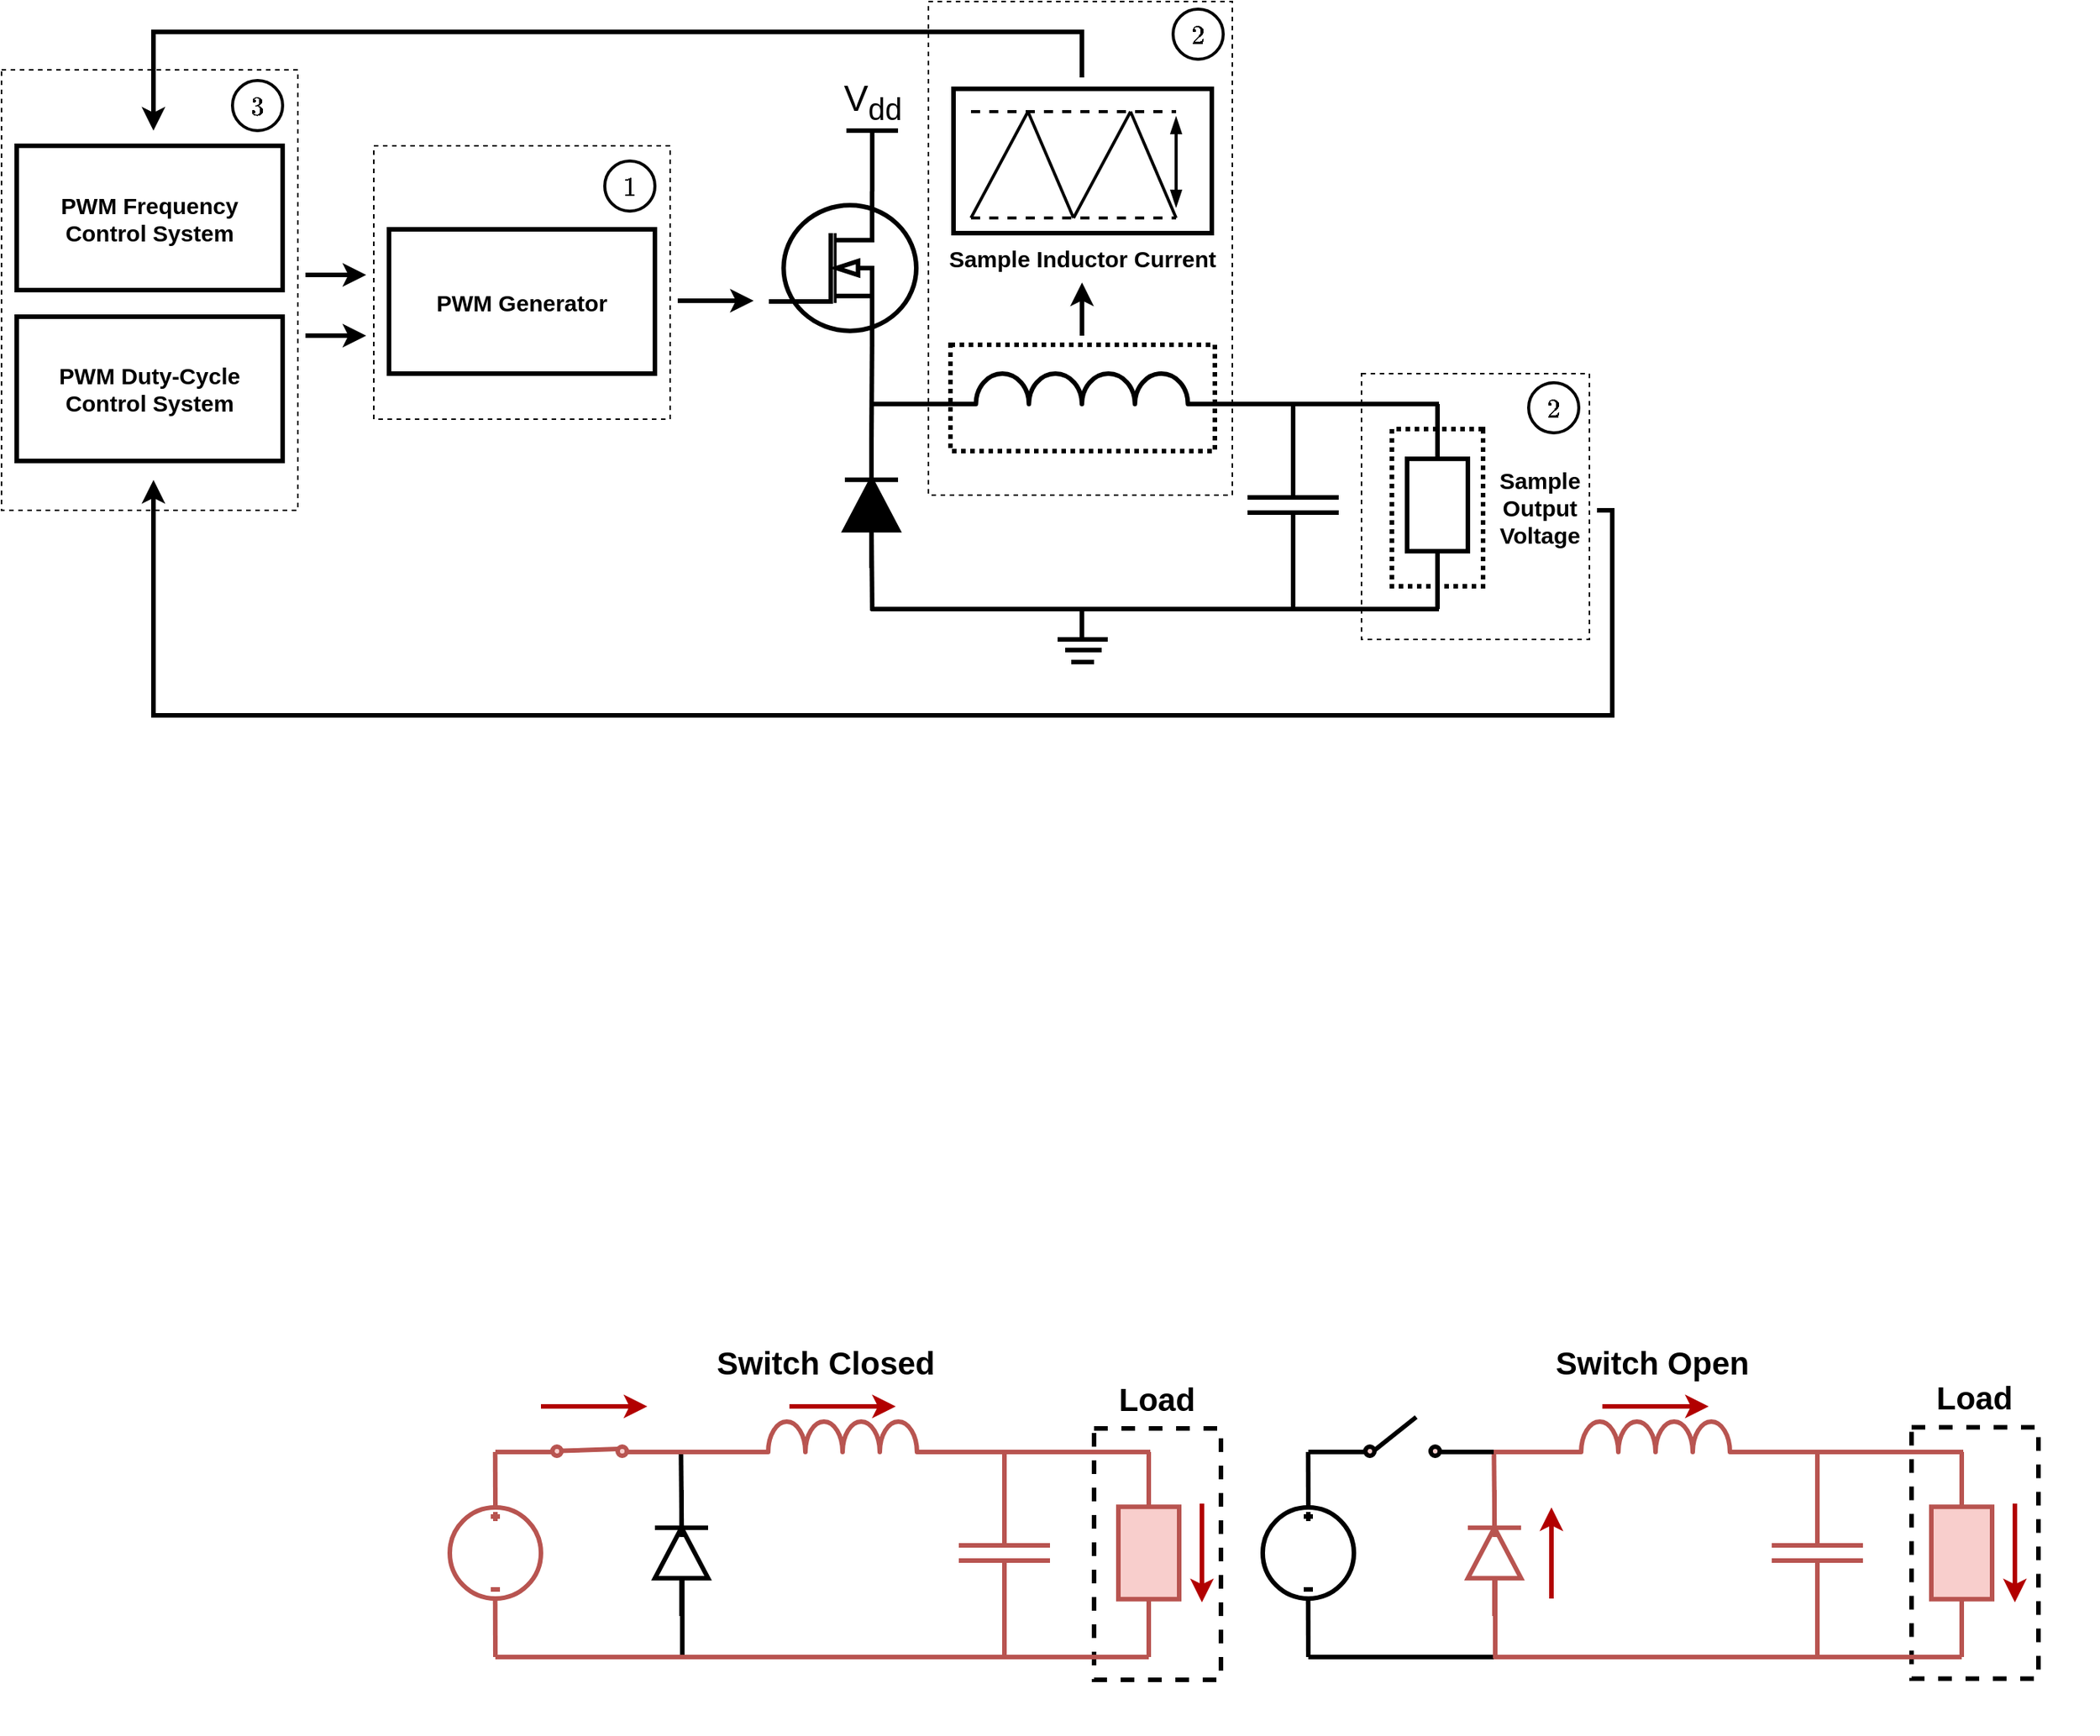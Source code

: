 <mxfile version="14.7.0" type="device"><diagram id="HhqEqUUSC1TOIrTQqIWY" name="Page-1"><mxGraphModel dx="1127" dy="526" grid="0" gridSize="5" guides="1" tooltips="1" connect="1" arrows="1" fold="1" page="1" pageScale="1" pageWidth="1654" pageHeight="2336" math="1" shadow="0"><root><mxCell id="0"/><mxCell id="1" parent="0"/><mxCell id="JbpX12uIsB_GPaR7qwMS-72" value="" style="rounded=0;whiteSpace=wrap;html=1;dashed=1;fontSize=10;strokeWidth=1;fillColor=none;perimeterSpacing=0;" parent="1" vertex="1"><mxGeometry x="730" y="265" width="200" height="325" as="geometry"/></mxCell><mxCell id="JbpX12uIsB_GPaR7qwMS-2" value="" style="pointerEvents=1;verticalLabelPosition=bottom;shadow=0;dashed=0;align=center;html=1;verticalAlign=top;shape=mxgraph.electrical.inductors.inductor_3;strokeWidth=3;" parent="1" vertex="1"><mxGeometry x="722" y="510" width="218" height="20" as="geometry"/></mxCell><mxCell id="JbpX12uIsB_GPaR7qwMS-3" value="" style="pointerEvents=1;verticalLabelPosition=bottom;shadow=0;dashed=0;align=center;html=1;verticalAlign=top;shape=mxgraph.electrical.capacitors.capacitor_1;strokeWidth=3;direction=south;" parent="1" vertex="1"><mxGeometry x="940" y="546.5" width="60" height="100" as="geometry"/></mxCell><mxCell id="JbpX12uIsB_GPaR7qwMS-4" value="" style="verticalLabelPosition=bottom;shadow=0;dashed=0;align=center;html=1;verticalAlign=top;shape=mxgraph.electrical.mosfets1.n-channel_mosfet_1;strokeWidth=3;" parent="1" vertex="1"><mxGeometry x="625" y="390" width="97" height="101" as="geometry"/></mxCell><mxCell id="JbpX12uIsB_GPaR7qwMS-6" value="" style="endArrow=none;html=1;exitX=1;exitY=1;exitDx=0;exitDy=0;exitPerimeter=0;strokeWidth=3;" parent="1" edge="1"><mxGeometry width="50" height="50" relative="1" as="geometry"><mxPoint x="940" y="530.0" as="sourcePoint"/><mxPoint x="1066" y="530" as="targetPoint"/></mxGeometry></mxCell><mxCell id="JbpX12uIsB_GPaR7qwMS-7" value="" style="endArrow=none;html=1;strokeWidth=3;entryX=0;entryY=0.5;entryDx=0;entryDy=0;entryPerimeter=0;" parent="1" target="JbpX12uIsB_GPaR7qwMS-3" edge="1"><mxGeometry width="50" height="50" relative="1" as="geometry"><mxPoint x="970" y="530" as="sourcePoint"/><mxPoint x="1116" y="540" as="targetPoint"/></mxGeometry></mxCell><mxCell id="JbpX12uIsB_GPaR7qwMS-10" value="V&lt;sub&gt;dd&lt;/sub&gt;" style="verticalLabelPosition=top;verticalAlign=bottom;shape=mxgraph.electrical.signal_sources.vdd;shadow=0;dashed=0;align=center;strokeWidth=3;fontSize=24;html=1;flipV=1;" parent="1" vertex="1"><mxGeometry x="676" y="350" width="34" height="40" as="geometry"/></mxCell><mxCell id="JbpX12uIsB_GPaR7qwMS-12" value="" style="endArrow=none;html=1;strokeWidth=3;" parent="1" edge="1"><mxGeometry width="50" height="50" relative="1" as="geometry"><mxPoint x="692" y="530" as="sourcePoint"/><mxPoint x="736" y="530" as="targetPoint"/></mxGeometry></mxCell><mxCell id="JbpX12uIsB_GPaR7qwMS-13" value="" style="endArrow=none;html=1;strokeWidth=3;entryX=0.7;entryY=1;entryDx=0;entryDy=0;entryPerimeter=0;exitX=1;exitY=0.5;exitDx=0;exitDy=0;exitPerimeter=0;" parent="1" source="JbpX12uIsB_GPaR7qwMS-18" target="JbpX12uIsB_GPaR7qwMS-4" edge="1"><mxGeometry width="50" height="50" relative="1" as="geometry"><mxPoint x="693" y="580" as="sourcePoint"/><mxPoint x="692" y="545" as="targetPoint"/></mxGeometry></mxCell><mxCell id="JbpX12uIsB_GPaR7qwMS-14" value="" style="endArrow=none;html=1;strokeWidth=3;" parent="1" edge="1"><mxGeometry width="50" height="50" relative="1" as="geometry"><mxPoint x="970" y="645" as="sourcePoint"/><mxPoint x="970" y="665" as="targetPoint"/></mxGeometry></mxCell><mxCell id="JbpX12uIsB_GPaR7qwMS-16" value="" style="endArrow=none;html=1;strokeWidth=3;" parent="1" edge="1"><mxGeometry width="50" height="50" relative="1" as="geometry"><mxPoint x="692" y="665" as="sourcePoint"/><mxPoint x="1066" y="665" as="targetPoint"/></mxGeometry></mxCell><mxCell id="JbpX12uIsB_GPaR7qwMS-18" value="" style="pointerEvents=1;fillColor=strokeColor;verticalLabelPosition=bottom;shadow=0;dashed=0;align=center;html=1;verticalAlign=top;shape=mxgraph.electrical.diodes.diode;strokeWidth=3;direction=north;" parent="1" vertex="1"><mxGeometry x="675" y="555" width="35" height="83" as="geometry"/></mxCell><mxCell id="JbpX12uIsB_GPaR7qwMS-19" value="" style="endArrow=none;html=1;strokeWidth=3;entryX=0;entryY=0.5;entryDx=0;entryDy=0;entryPerimeter=0;" parent="1" edge="1"><mxGeometry width="50" height="50" relative="1" as="geometry"><mxPoint x="693" y="666" as="sourcePoint"/><mxPoint x="692.5" y="610" as="targetPoint"/></mxGeometry></mxCell><mxCell id="JbpX12uIsB_GPaR7qwMS-27" value="" style="group;strokeWidth=1;" parent="1" vertex="1" connectable="0"><mxGeometry x="815" y="665" width="33" height="34.88" as="geometry"/></mxCell><mxCell id="JbpX12uIsB_GPaR7qwMS-22" value="" style="endArrow=none;html=1;strokeWidth=3;" parent="JbpX12uIsB_GPaR7qwMS-27" edge="1"><mxGeometry width="50" height="50" relative="1" as="geometry"><mxPoint x="16" y="20" as="sourcePoint"/><mxPoint x="16" as="targetPoint"/></mxGeometry></mxCell><mxCell id="JbpX12uIsB_GPaR7qwMS-23" value="" style="endArrow=none;html=1;strokeWidth=3;" parent="JbpX12uIsB_GPaR7qwMS-27" edge="1"><mxGeometry width="50" height="50" relative="1" as="geometry"><mxPoint y="20" as="sourcePoint"/><mxPoint x="33" y="20" as="targetPoint"/></mxGeometry></mxCell><mxCell id="JbpX12uIsB_GPaR7qwMS-25" value="" style="endArrow=none;html=1;strokeWidth=3;" parent="JbpX12uIsB_GPaR7qwMS-27" edge="1"><mxGeometry width="50" height="50" relative="1" as="geometry"><mxPoint x="5" y="27" as="sourcePoint"/><mxPoint x="29" y="27" as="targetPoint"/></mxGeometry></mxCell><mxCell id="JbpX12uIsB_GPaR7qwMS-26" value="" style="endArrow=none;html=1;strokeWidth=3;" parent="JbpX12uIsB_GPaR7qwMS-27" edge="1"><mxGeometry width="50" height="50" relative="1" as="geometry"><mxPoint x="9" y="34.88" as="sourcePoint"/><mxPoint x="24" y="34.88" as="targetPoint"/></mxGeometry></mxCell><mxCell id="JbpX12uIsB_GPaR7qwMS-28" value="&lt;font style=&quot;font-size: 15px&quot;&gt;&lt;b&gt;PWM Generator&lt;/b&gt;&lt;/font&gt;" style="rounded=0;whiteSpace=wrap;html=1;strokeWidth=3;" parent="1" vertex="1"><mxGeometry x="375" y="415" width="175" height="95" as="geometry"/></mxCell><mxCell id="JbpX12uIsB_GPaR7qwMS-43" value="" style="group" parent="1" vertex="1" connectable="0"><mxGeometry x="746.5" y="322.5" width="170" height="95" as="geometry"/></mxCell><mxCell id="JbpX12uIsB_GPaR7qwMS-41" value="" style="rounded=0;whiteSpace=wrap;html=1;fontSize=10;strokeWidth=3;" parent="JbpX12uIsB_GPaR7qwMS-43" vertex="1"><mxGeometry width="170" height="95" as="geometry"/></mxCell><mxCell id="JbpX12uIsB_GPaR7qwMS-40" value="" style="group" parent="JbpX12uIsB_GPaR7qwMS-43" vertex="1" connectable="0"><mxGeometry x="11.5" y="15" width="135" height="70" as="geometry"/></mxCell><mxCell id="JbpX12uIsB_GPaR7qwMS-29" value="" style="endArrow=none;html=1;strokeWidth=2;" parent="JbpX12uIsB_GPaR7qwMS-40" edge="1"><mxGeometry width="37.5" height="36.842" as="geometry"><mxPoint y="70" as="sourcePoint"/><mxPoint x="37.5" as="targetPoint"/></mxGeometry></mxCell><mxCell id="JbpX12uIsB_GPaR7qwMS-30" value="" style="endArrow=none;html=1;strokeWidth=2;" parent="JbpX12uIsB_GPaR7qwMS-40" edge="1"><mxGeometry width="37.5" height="36.842" as="geometry"><mxPoint x="37.5" as="sourcePoint"/><mxPoint x="67.5" y="70" as="targetPoint"/></mxGeometry></mxCell><mxCell id="JbpX12uIsB_GPaR7qwMS-31" value="" style="endArrow=none;html=1;strokeWidth=2;" parent="JbpX12uIsB_GPaR7qwMS-40" edge="1"><mxGeometry width="37.5" height="36.842" as="geometry"><mxPoint x="67.5" y="70" as="sourcePoint"/><mxPoint x="105.0" as="targetPoint"/></mxGeometry></mxCell><mxCell id="JbpX12uIsB_GPaR7qwMS-32" value="" style="endArrow=none;html=1;strokeWidth=2;fontSize=10;" parent="JbpX12uIsB_GPaR7qwMS-40" edge="1"><mxGeometry width="37.5" height="36.842" as="geometry"><mxPoint x="105.0" as="sourcePoint"/><mxPoint x="135" y="70" as="targetPoint"/></mxGeometry></mxCell><mxCell id="JbpX12uIsB_GPaR7qwMS-36" value="" style="endArrow=none;dashed=1;html=1;strokeWidth=2;" parent="JbpX12uIsB_GPaR7qwMS-40" edge="1"><mxGeometry width="31.395" height="30.435" as="geometry"><mxPoint as="sourcePoint"/><mxPoint x="135" as="targetPoint"/></mxGeometry></mxCell><mxCell id="JbpX12uIsB_GPaR7qwMS-37" value="" style="endArrow=none;dashed=1;html=1;strokeWidth=2;jumpSize=6;sketch=0;" parent="JbpX12uIsB_GPaR7qwMS-40" edge="1"><mxGeometry width="31.395" height="30.435" as="geometry"><mxPoint y="70" as="sourcePoint"/><mxPoint x="135" y="70" as="targetPoint"/></mxGeometry></mxCell><mxCell id="JbpX12uIsB_GPaR7qwMS-38" value="" style="endArrow=blockThin;startArrow=blockThin;html=1;fontSize=10;strokeWidth=2;rounded=0;startFill=1;endFill=1;" parent="JbpX12uIsB_GPaR7qwMS-40" edge="1"><mxGeometry width="31.395" height="30.435" as="geometry"><mxPoint x="135" y="62.632" as="sourcePoint"/><mxPoint x="135" y="3.684" as="targetPoint"/></mxGeometry></mxCell><mxCell id="JbpX12uIsB_GPaR7qwMS-51" value="" style="rounded=0;whiteSpace=wrap;html=1;fontSize=10;strokeWidth=3;dashed=1;dashPattern=1 1;fillColor=none;" parent="1" vertex="1"><mxGeometry x="744.5" y="491" width="174" height="70" as="geometry"/></mxCell><mxCell id="JbpX12uIsB_GPaR7qwMS-52" value="" style="endArrow=classic;html=1;fontSize=10;strokeWidth=3;" parent="1" edge="1"><mxGeometry width="50" height="50" relative="1" as="geometry"><mxPoint x="831.07" y="485" as="sourcePoint"/><mxPoint x="831.07" y="450" as="targetPoint"/></mxGeometry></mxCell><mxCell id="JbpX12uIsB_GPaR7qwMS-54" value="" style="endArrow=classic;html=1;fontSize=10;strokeWidth=3;" parent="1" edge="1"><mxGeometry width="50" height="50" relative="1" as="geometry"><mxPoint x="565" y="462" as="sourcePoint"/><mxPoint x="615" y="462" as="targetPoint"/></mxGeometry></mxCell><mxCell id="JbpX12uIsB_GPaR7qwMS-55" value="&lt;font style=&quot;font-size: 15px&quot;&gt;&lt;b&gt;Sample Inductor Current&lt;/b&gt;&lt;/font&gt;" style="text;html=1;strokeColor=none;fillColor=none;align=center;verticalAlign=middle;whiteSpace=wrap;rounded=0;dashed=1;dashPattern=1 1;fontSize=10;" parent="1" vertex="1"><mxGeometry x="739" y="425" width="185" height="17.5" as="geometry"/></mxCell><mxCell id="JbpX12uIsB_GPaR7qwMS-62" value="&lt;font style=&quot;font-size: 15px&quot;&gt;&lt;b&gt;PWM Frequency Control System&lt;/b&gt;&lt;/font&gt;" style="rounded=0;whiteSpace=wrap;html=1;strokeWidth=3;" parent="1" vertex="1"><mxGeometry x="130" y="360" width="175" height="95" as="geometry"/></mxCell><mxCell id="JbpX12uIsB_GPaR7qwMS-63" value="" style="endArrow=classic;html=1;fontSize=10;strokeWidth=3;" parent="1" edge="1"><mxGeometry width="50" height="50" relative="1" as="geometry"><mxPoint x="320" y="445" as="sourcePoint"/><mxPoint x="360" y="445" as="targetPoint"/></mxGeometry></mxCell><mxCell id="JbpX12uIsB_GPaR7qwMS-64" value="" style="endArrow=classic;html=1;fontSize=10;strokeWidth=3;rounded=0;" parent="1" edge="1"><mxGeometry width="50" height="50" relative="1" as="geometry"><mxPoint x="831" y="315" as="sourcePoint"/><mxPoint x="220" y="350" as="targetPoint"/><Array as="points"><mxPoint x="831" y="285"/><mxPoint x="220" y="285"/></Array></mxGeometry></mxCell><mxCell id="JbpX12uIsB_GPaR7qwMS-65" value="&lt;b style=&quot;font-size: 15px&quot;&gt;PWM Duty-Cycle Control System&lt;/b&gt;" style="rounded=0;whiteSpace=wrap;html=1;strokeWidth=3;" parent="1" vertex="1"><mxGeometry x="130" y="472.5" width="175" height="95" as="geometry"/></mxCell><mxCell id="JbpX12uIsB_GPaR7qwMS-66" value="" style="endArrow=classic;html=1;fontSize=10;strokeWidth=3;" parent="1" edge="1"><mxGeometry width="50" height="50" relative="1" as="geometry"><mxPoint x="320" y="485" as="sourcePoint"/><mxPoint x="360" y="485" as="targetPoint"/></mxGeometry></mxCell><mxCell id="JbpX12uIsB_GPaR7qwMS-5" value="" style="pointerEvents=1;verticalLabelPosition=bottom;shadow=0;dashed=0;align=center;html=1;verticalAlign=top;shape=mxgraph.electrical.resistors.resistor_1;strokeWidth=3;direction=south;" parent="1" vertex="1"><mxGeometry x="1045" y="549" width="40" height="95" as="geometry"/></mxCell><mxCell id="JbpX12uIsB_GPaR7qwMS-67" value="" style="endArrow=none;html=1;fontSize=10;strokeWidth=3;exitX=0;exitY=0.5;exitDx=0;exitDy=0;exitPerimeter=0;" parent="1" source="JbpX12uIsB_GPaR7qwMS-5" edge="1"><mxGeometry width="50" height="50" relative="1" as="geometry"><mxPoint x="1085" y="551" as="sourcePoint"/><mxPoint x="1065" y="530" as="targetPoint"/></mxGeometry></mxCell><mxCell id="JbpX12uIsB_GPaR7qwMS-68" value="" style="endArrow=none;html=1;fontSize=10;strokeWidth=3;" parent="1" edge="1"><mxGeometry width="50" height="50" relative="1" as="geometry"><mxPoint x="1065" y="665" as="sourcePoint"/><mxPoint x="1065" y="644" as="targetPoint"/></mxGeometry></mxCell><mxCell id="JbpX12uIsB_GPaR7qwMS-69" value="" style="rounded=0;whiteSpace=wrap;html=1;fontSize=10;strokeWidth=3;fillColor=none;direction=south;dashed=1;dashPattern=1 1;" parent="1" vertex="1"><mxGeometry x="1035" y="546.5" width="60" height="103.5" as="geometry"/></mxCell><mxCell id="JbpX12uIsB_GPaR7qwMS-70" value="&lt;font style=&quot;font-size: 15px&quot;&gt;&lt;b&gt;Sample&lt;br&gt;Output&lt;br&gt;Voltage&lt;br&gt;&lt;/b&gt;&lt;/font&gt;" style="text;html=1;strokeColor=none;fillColor=none;align=center;verticalAlign=middle;whiteSpace=wrap;rounded=0;dashed=1;dashPattern=1 1;fontSize=10;" parent="1" vertex="1"><mxGeometry x="1080" y="558.25" width="105" height="80" as="geometry"/></mxCell><mxCell id="JbpX12uIsB_GPaR7qwMS-71" value="" style="endArrow=classic;html=1;fontSize=10;strokeWidth=3;rounded=0;" parent="1" edge="1"><mxGeometry width="50" height="50" relative="1" as="geometry"><mxPoint x="1170" y="600" as="sourcePoint"/><mxPoint x="220" y="580" as="targetPoint"/><Array as="points"><mxPoint x="1180" y="600"/><mxPoint x="1180" y="735"/><mxPoint x="220" y="735"/></Array></mxGeometry></mxCell><mxCell id="JbpX12uIsB_GPaR7qwMS-74" value="&lt;font style=&quot;font-size: 15px&quot;&gt;$$1$$&lt;/font&gt;" style="ellipse;whiteSpace=wrap;html=1;aspect=fixed;fontSize=10;strokeWidth=2;fillColor=none;" parent="1" vertex="1"><mxGeometry x="517" y="370" width="33" height="33" as="geometry"/></mxCell><mxCell id="JbpX12uIsB_GPaR7qwMS-75" value="&lt;font style=&quot;font-size: 15px&quot;&gt;$$2$$&lt;/font&gt;" style="ellipse;whiteSpace=wrap;html=1;aspect=fixed;fontSize=10;strokeWidth=2;fillColor=none;" parent="1" vertex="1"><mxGeometry x="891" y="270" width="33" height="33" as="geometry"/></mxCell><mxCell id="JbpX12uIsB_GPaR7qwMS-76" value="&lt;font style=&quot;font-size: 15px&quot;&gt;$$3$$&lt;/font&gt;" style="ellipse;whiteSpace=wrap;html=1;aspect=fixed;fontSize=10;strokeWidth=2;fillColor=none;" parent="1" vertex="1"><mxGeometry x="272" y="317" width="33" height="33" as="geometry"/></mxCell><mxCell id="JbpX12uIsB_GPaR7qwMS-77" value="" style="rounded=0;whiteSpace=wrap;html=1;dashed=1;fontSize=10;strokeWidth=1;fillColor=none;perimeterSpacing=0;" parent="1" vertex="1"><mxGeometry x="120" y="310" width="195" height="290" as="geometry"/></mxCell><mxCell id="JbpX12uIsB_GPaR7qwMS-78" value="" style="rounded=0;whiteSpace=wrap;html=1;dashed=1;fontSize=10;strokeWidth=1;fillColor=none;perimeterSpacing=0;" parent="1" vertex="1"><mxGeometry x="365" y="360" width="195" height="180" as="geometry"/></mxCell><mxCell id="JbpX12uIsB_GPaR7qwMS-80" value="" style="rounded=0;whiteSpace=wrap;html=1;dashed=1;fontSize=10;strokeWidth=1;fillColor=none;perimeterSpacing=0;" parent="1" vertex="1"><mxGeometry x="1015" y="510" width="150" height="175" as="geometry"/></mxCell><mxCell id="JbpX12uIsB_GPaR7qwMS-81" value="&lt;font style=&quot;font-size: 15px&quot;&gt;$$2$$&lt;/font&gt;" style="ellipse;whiteSpace=wrap;html=1;aspect=fixed;fontSize=10;strokeWidth=2;fillColor=none;" parent="1" vertex="1"><mxGeometry x="1125" y="516" width="33" height="33" as="geometry"/></mxCell><mxCell id="JbpX12uIsB_GPaR7qwMS-82" style="edgeStyle=orthogonalEdgeStyle;rounded=0;sketch=0;jumpSize=6;orthogonalLoop=1;jettySize=auto;html=1;exitX=0.5;exitY=1;exitDx=0;exitDy=0;fontSize=10;startArrow=blockThin;startFill=1;endArrow=blockThin;endFill=1;strokeWidth=3;" parent="1" source="JbpX12uIsB_GPaR7qwMS-77" target="JbpX12uIsB_GPaR7qwMS-77" edge="1"><mxGeometry relative="1" as="geometry"/></mxCell><mxCell id="Fht3a2oU49zt6eefbAd6-117" value="&lt;font style=&quot;font-size: 21px&quot;&gt;&lt;b&gt;Switch Open&lt;/b&gt;&lt;/font&gt;" style="text;html=1;strokeColor=none;fillColor=none;align=center;verticalAlign=middle;whiteSpace=wrap;rounded=0;" parent="1" vertex="1"><mxGeometry x="1129" y="1151" width="155" height="20" as="geometry"/></mxCell><mxCell id="Fht3a2oU49zt6eefbAd6-118" value="" style="group" parent="1" vertex="1" connectable="0"><mxGeometry x="415" y="1190" width="543" height="216" as="geometry"/></mxCell><mxCell id="NWwBJp9DJh5UP59SXQwk-10" value="" style="rounded=0;whiteSpace=wrap;html=1;dashed=1;strokeWidth=3;" vertex="1" parent="Fht3a2oU49zt6eefbAd6-118"><mxGeometry x="424" y="14.5" width="83.5" height="165.5" as="geometry"/></mxCell><mxCell id="Fht3a2oU49zt6eefbAd6-1" value="" style="pointerEvents=1;verticalLabelPosition=bottom;shadow=0;dashed=0;align=center;html=1;verticalAlign=top;shape=mxgraph.electrical.inductors.inductor_3;strokeWidth=3;fillColor=#f8cecc;strokeColor=#b85450;" parent="Fht3a2oU49zt6eefbAd6-118" vertex="1"><mxGeometry x="182" y="10" width="153" height="20" as="geometry"/></mxCell><mxCell id="Fht3a2oU49zt6eefbAd6-2" value="" style="pointerEvents=1;verticalLabelPosition=bottom;shadow=0;dashed=0;align=center;html=1;verticalAlign=top;shape=mxgraph.electrical.capacitors.capacitor_1;strokeWidth=3;direction=south;fillColor=#f8cecc;strokeColor=#b85450;" parent="Fht3a2oU49zt6eefbAd6-118" vertex="1"><mxGeometry x="335" y="46.5" width="60" height="100" as="geometry"/></mxCell><mxCell id="Fht3a2oU49zt6eefbAd6-3" value="" style="endArrow=none;html=1;exitX=1;exitY=1;exitDx=0;exitDy=0;exitPerimeter=0;strokeWidth=3;fillColor=#f8cecc;strokeColor=#b85450;" parent="Fht3a2oU49zt6eefbAd6-118" edge="1"><mxGeometry width="50" height="50" relative="1" as="geometry"><mxPoint x="335" y="30.0" as="sourcePoint"/><mxPoint x="461.0" y="30" as="targetPoint"/></mxGeometry></mxCell><mxCell id="Fht3a2oU49zt6eefbAd6-4" value="" style="endArrow=none;html=1;strokeWidth=3;entryX=0;entryY=0.5;entryDx=0;entryDy=0;entryPerimeter=0;fillColor=#f8cecc;strokeColor=#b85450;" parent="Fht3a2oU49zt6eefbAd6-118" target="Fht3a2oU49zt6eefbAd6-2" edge="1"><mxGeometry width="50" height="50" relative="1" as="geometry"><mxPoint x="365" y="30" as="sourcePoint"/><mxPoint x="511" y="40" as="targetPoint"/></mxGeometry></mxCell><mxCell id="Fht3a2oU49zt6eefbAd6-5" value="" style="endArrow=none;html=1;strokeWidth=3;fillColor=#f8cecc;strokeColor=#b85450;" parent="Fht3a2oU49zt6eefbAd6-118" edge="1"><mxGeometry width="50" height="50" relative="1" as="geometry"><mxPoint x="152" y="30" as="sourcePoint"/><mxPoint x="196" y="30" as="targetPoint"/></mxGeometry></mxCell><mxCell id="Fht3a2oU49zt6eefbAd6-6" value="" style="endArrow=none;html=1;strokeWidth=3;fillColor=#f8cecc;strokeColor=#b85450;" parent="Fht3a2oU49zt6eefbAd6-118" edge="1"><mxGeometry width="50" height="50" relative="1" as="geometry"><mxPoint x="365" y="145" as="sourcePoint"/><mxPoint x="365" y="165" as="targetPoint"/></mxGeometry></mxCell><mxCell id="Fht3a2oU49zt6eefbAd6-7" value="" style="endArrow=none;html=1;strokeWidth=3;fillColor=#f8cecc;strokeColor=#b85450;" parent="Fht3a2oU49zt6eefbAd6-118" edge="1"><mxGeometry width="50" height="50" relative="1" as="geometry"><mxPoint x="152" y="165" as="sourcePoint"/><mxPoint x="460" y="165" as="targetPoint"/></mxGeometry></mxCell><mxCell id="Fht3a2oU49zt6eefbAd6-8" value="" style="pointerEvents=1;verticalLabelPosition=bottom;shadow=0;dashed=0;align=center;html=1;verticalAlign=top;shape=mxgraph.electrical.diodes.diode;strokeWidth=3;direction=north;" parent="Fht3a2oU49zt6eefbAd6-118" vertex="1"><mxGeometry x="135" y="55" width="35" height="83" as="geometry"/></mxCell><mxCell id="Fht3a2oU49zt6eefbAd6-15" value="" style="pointerEvents=1;verticalLabelPosition=bottom;shadow=0;dashed=0;align=center;html=1;verticalAlign=top;shape=mxgraph.electrical.resistors.resistor_1;strokeWidth=3;direction=south;fillColor=#f8cecc;strokeColor=#b85450;" parent="Fht3a2oU49zt6eefbAd6-118" vertex="1"><mxGeometry x="440" y="49" width="40" height="95" as="geometry"/></mxCell><mxCell id="Fht3a2oU49zt6eefbAd6-16" value="" style="endArrow=none;html=1;fontSize=10;strokeWidth=3;exitX=0;exitY=0.5;exitDx=0;exitDy=0;exitPerimeter=0;fillColor=#f8cecc;strokeColor=#b85450;" parent="Fht3a2oU49zt6eefbAd6-118" source="Fht3a2oU49zt6eefbAd6-15" edge="1"><mxGeometry width="50" height="50" relative="1" as="geometry"><mxPoint x="480" y="51" as="sourcePoint"/><mxPoint x="460" y="30" as="targetPoint"/></mxGeometry></mxCell><mxCell id="Fht3a2oU49zt6eefbAd6-17" value="" style="endArrow=none;html=1;fontSize=10;strokeWidth=3;fillColor=#f8cecc;strokeColor=#b85450;" parent="Fht3a2oU49zt6eefbAd6-118" edge="1"><mxGeometry width="50" height="50" relative="1" as="geometry"><mxPoint x="460" y="165" as="sourcePoint"/><mxPoint x="460" y="144" as="targetPoint"/></mxGeometry></mxCell><mxCell id="Fht3a2oU49zt6eefbAd6-19" value="" style="endArrow=none;html=1;strokeWidth=3;fillColor=#f8cecc;" parent="Fht3a2oU49zt6eefbAd6-118" edge="1"><mxGeometry width="50" height="50" relative="1" as="geometry"><mxPoint x="153.0" y="166.0" as="sourcePoint"/><mxPoint x="153" y="114" as="targetPoint"/></mxGeometry></mxCell><mxCell id="Fht3a2oU49zt6eefbAd6-20" value="" style="endArrow=none;html=1;strokeWidth=3;entryX=0;entryY=0.5;entryDx=0;entryDy=0;entryPerimeter=0;fillColor=#f8cecc;" parent="Fht3a2oU49zt6eefbAd6-118" edge="1"><mxGeometry width="50" height="50" relative="1" as="geometry"><mxPoint x="152.66" y="86.0" as="sourcePoint"/><mxPoint x="152.16" y="30" as="targetPoint"/></mxGeometry></mxCell><mxCell id="Fht3a2oU49zt6eefbAd6-21" value="" style="pointerEvents=1;verticalLabelPosition=bottom;shadow=0;dashed=0;align=center;html=1;verticalAlign=top;shape=mxgraph.electrical.signal_sources.source;aspect=fixed;points=[[0.5,0,0],[1,0.5,0],[0.5,1,0],[0,0.5,0]];elSignalType=dc3;strokeWidth=3;strokeColor=#B85450;" parent="Fht3a2oU49zt6eefbAd6-118" vertex="1"><mxGeometry y="66.5" width="60" height="60" as="geometry"/></mxCell><mxCell id="Fht3a2oU49zt6eefbAd6-22" value="" style="endArrow=none;html=1;exitX=1;exitY=1;exitDx=0;exitDy=0;exitPerimeter=0;strokeWidth=3;fillColor=#f8cecc;strokeColor=#b85450;" parent="Fht3a2oU49zt6eefbAd6-118" edge="1"><mxGeometry width="50" height="50" relative="1" as="geometry"><mxPoint x="30" y="30.0" as="sourcePoint"/><mxPoint x="70" y="30" as="targetPoint"/></mxGeometry></mxCell><mxCell id="Fht3a2oU49zt6eefbAd6-23" value="" style="endArrow=none;html=1;strokeWidth=3;exitX=0.5;exitY=0;exitDx=0;exitDy=0;exitPerimeter=0;fillColor=#f8cecc;strokeColor=#b85450;" parent="Fht3a2oU49zt6eefbAd6-118" source="Fht3a2oU49zt6eefbAd6-21" edge="1"><mxGeometry width="50" height="50" relative="1" as="geometry"><mxPoint x="30" y="50" as="sourcePoint"/><mxPoint x="29.88" y="30" as="targetPoint"/></mxGeometry></mxCell><mxCell id="Fht3a2oU49zt6eefbAd6-25" value="" style="endArrow=none;html=1;strokeWidth=3;fillColor=#f8cecc;strokeColor=#b85450;" parent="Fht3a2oU49zt6eefbAd6-118" edge="1"><mxGeometry width="50" height="50" relative="1" as="geometry"><mxPoint x="30" y="165" as="sourcePoint"/><mxPoint x="29.88" y="126.5" as="targetPoint"/></mxGeometry></mxCell><mxCell id="Fht3a2oU49zt6eefbAd6-26" value="" style="endArrow=none;html=1;strokeWidth=3;fillColor=#f8cecc;strokeColor=#b85450;" parent="Fht3a2oU49zt6eefbAd6-118" edge="1"><mxGeometry width="50" height="50" relative="1" as="geometry"><mxPoint x="30" y="165" as="sourcePoint"/><mxPoint x="338" y="165" as="targetPoint"/></mxGeometry></mxCell><mxCell id="Fht3a2oU49zt6eefbAd6-29" value="" style="endArrow=none;html=1;exitX=1;exitY=1;exitDx=0;exitDy=0;exitPerimeter=0;strokeWidth=3;fillColor=#f8cecc;strokeColor=#b85450;" parent="Fht3a2oU49zt6eefbAd6-118" edge="1"><mxGeometry width="50" height="50" relative="1" as="geometry"><mxPoint x="115" y="30.0" as="sourcePoint"/><mxPoint x="155" y="30" as="targetPoint"/></mxGeometry></mxCell><mxCell id="Fht3a2oU49zt6eefbAd6-30" value="" style="ellipse;whiteSpace=wrap;html=1;aspect=fixed;strokeWidth=6;fillColor=#f8cecc;strokeColor=#b85450;" parent="Fht3a2oU49zt6eefbAd6-118" vertex="1"><mxGeometry x="69" y="28" width="3" height="3" as="geometry"/></mxCell><mxCell id="Fht3a2oU49zt6eefbAd6-32" value="" style="ellipse;whiteSpace=wrap;html=1;aspect=fixed;strokeWidth=6;fillColor=#f8cecc;strokeColor=#b85450;" parent="Fht3a2oU49zt6eefbAd6-118" vertex="1"><mxGeometry x="112" y="28" width="3" height="3" as="geometry"/></mxCell><mxCell id="Fht3a2oU49zt6eefbAd6-34" value="" style="endArrow=none;html=1;exitX=1;exitY=1;exitDx=0;exitDy=0;exitPerimeter=0;strokeWidth=3;fillColor=#f8cecc;strokeColor=#b85450;" parent="Fht3a2oU49zt6eefbAd6-118" edge="1"><mxGeometry width="50" height="50" relative="1" as="geometry"><mxPoint x="73" y="29.3" as="sourcePoint"/><mxPoint x="111" y="28" as="targetPoint"/></mxGeometry></mxCell><mxCell id="Fht3a2oU49zt6eefbAd6-36" value="" style="endArrow=classic;html=1;strokeWidth=3;fillColor=#e51400;strokeColor=#B20000;" parent="Fht3a2oU49zt6eefbAd6-118" edge="1"><mxGeometry width="50" height="50" relative="1" as="geometry"><mxPoint x="60" y="-2.274e-13" as="sourcePoint"/><mxPoint x="130" y="-2.274e-13" as="targetPoint"/><Array as="points"><mxPoint x="95"/></Array></mxGeometry></mxCell><mxCell id="Fht3a2oU49zt6eefbAd6-37" value="" style="endArrow=classic;html=1;strokeWidth=3;fillColor=#e51400;strokeColor=#B20000;" parent="Fht3a2oU49zt6eefbAd6-118" edge="1"><mxGeometry width="50" height="50" relative="1" as="geometry"><mxPoint x="223.5" y="-2.274e-13" as="sourcePoint"/><mxPoint x="293.5" y="-2.274e-13" as="targetPoint"/><Array as="points"><mxPoint x="258.5"/></Array></mxGeometry></mxCell><mxCell id="Fht3a2oU49zt6eefbAd6-38" value="" style="endArrow=classic;html=1;strokeWidth=3;fillColor=#e51400;strokeColor=#B20000;" parent="Fht3a2oU49zt6eefbAd6-118" edge="1"><mxGeometry width="50" height="50" relative="1" as="geometry"><mxPoint x="495" y="64" as="sourcePoint"/><mxPoint x="495" y="129" as="targetPoint"/><Array as="points"><mxPoint x="495" y="109"/></Array></mxGeometry></mxCell><mxCell id="Fht3a2oU49zt6eefbAd6-119" value="" style="group;fillColor=#ffffff;" parent="1" vertex="1" connectable="0"><mxGeometry x="950" y="1190" width="550" height="182.5" as="geometry"/></mxCell><mxCell id="NWwBJp9DJh5UP59SXQwk-7" value="" style="group" vertex="1" connectable="0" parent="Fht3a2oU49zt6eefbAd6-119"><mxGeometry x="395" y="-16.5" width="155" height="199" as="geometry"/></mxCell><mxCell id="NWwBJp9DJh5UP59SXQwk-9" value="&lt;font style=&quot;font-size: 21px&quot;&gt;&lt;b&gt;Load&lt;br&gt;&lt;/b&gt;&lt;/font&gt;" style="text;html=1;strokeColor=none;fillColor=none;align=center;verticalAlign=middle;whiteSpace=wrap;rounded=0;" vertex="1" parent="NWwBJp9DJh5UP59SXQwk-7"><mxGeometry x="-3.75" width="155" height="20" as="geometry"/></mxCell><mxCell id="NWwBJp9DJh5UP59SXQwk-11" value="" style="rounded=0;whiteSpace=wrap;html=1;dashed=1;strokeWidth=3;" vertex="1" parent="NWwBJp9DJh5UP59SXQwk-7"><mxGeometry x="32" y="30.25" width="83.5" height="165.5" as="geometry"/></mxCell><mxCell id="Fht3a2oU49zt6eefbAd6-116" value="" style="endArrow=none;html=1;strokeWidth=3;fillColor=#f8cecc;" parent="Fht3a2oU49zt6eefbAd6-119" edge="1"><mxGeometry width="50" height="50" relative="1" as="geometry"><mxPoint x="30" y="165" as="sourcePoint"/><mxPoint x="213" y="165" as="targetPoint"/></mxGeometry></mxCell><mxCell id="Fht3a2oU49zt6eefbAd6-91" value="" style="pointerEvents=1;verticalLabelPosition=bottom;shadow=0;dashed=0;align=center;html=1;verticalAlign=top;shape=mxgraph.electrical.inductors.inductor_3;strokeWidth=3;fillColor=#f8cecc;strokeColor=#b85450;" parent="Fht3a2oU49zt6eefbAd6-119" vertex="1"><mxGeometry x="182" y="10" width="153" height="20" as="geometry"/></mxCell><mxCell id="Fht3a2oU49zt6eefbAd6-92" value="" style="pointerEvents=1;verticalLabelPosition=bottom;shadow=0;dashed=0;align=center;html=1;verticalAlign=top;shape=mxgraph.electrical.capacitors.capacitor_1;strokeWidth=3;direction=south;fillColor=#f8cecc;strokeColor=#b85450;" parent="Fht3a2oU49zt6eefbAd6-119" vertex="1"><mxGeometry x="335" y="46.5" width="60" height="100" as="geometry"/></mxCell><mxCell id="Fht3a2oU49zt6eefbAd6-93" value="" style="endArrow=none;html=1;exitX=1;exitY=1;exitDx=0;exitDy=0;exitPerimeter=0;strokeWidth=3;fillColor=#f8cecc;strokeColor=#b85450;" parent="Fht3a2oU49zt6eefbAd6-119" edge="1"><mxGeometry width="50" height="50" relative="1" as="geometry"><mxPoint x="335" y="30" as="sourcePoint"/><mxPoint x="461.0" y="30" as="targetPoint"/></mxGeometry></mxCell><mxCell id="Fht3a2oU49zt6eefbAd6-94" value="" style="endArrow=none;html=1;strokeWidth=3;entryX=0;entryY=0.5;entryDx=0;entryDy=0;entryPerimeter=0;fillColor=#f8cecc;strokeColor=#b85450;" parent="Fht3a2oU49zt6eefbAd6-119" target="Fht3a2oU49zt6eefbAd6-92" edge="1"><mxGeometry width="50" height="50" relative="1" as="geometry"><mxPoint x="365" y="30" as="sourcePoint"/><mxPoint x="511" y="40" as="targetPoint"/></mxGeometry></mxCell><mxCell id="Fht3a2oU49zt6eefbAd6-96" value="" style="endArrow=none;html=1;strokeWidth=3;fillColor=#f8cecc;strokeColor=#b85450;" parent="Fht3a2oU49zt6eefbAd6-119" edge="1"><mxGeometry width="50" height="50" relative="1" as="geometry"><mxPoint x="365" y="145" as="sourcePoint"/><mxPoint x="365" y="165" as="targetPoint"/></mxGeometry></mxCell><mxCell id="Fht3a2oU49zt6eefbAd6-97" value="" style="endArrow=none;html=1;strokeWidth=3;fillColor=#f8cecc;strokeColor=#b85450;" parent="Fht3a2oU49zt6eefbAd6-119" edge="1"><mxGeometry width="50" height="50" relative="1" as="geometry"><mxPoint x="152" y="165" as="sourcePoint"/><mxPoint x="460" y="165" as="targetPoint"/></mxGeometry></mxCell><mxCell id="Fht3a2oU49zt6eefbAd6-98" value="" style="pointerEvents=1;verticalLabelPosition=bottom;shadow=0;dashed=0;align=center;html=1;verticalAlign=top;shape=mxgraph.electrical.diodes.diode;strokeWidth=3;direction=north;strokeColor=#b85450;fillColor=#FFFFFF;" parent="Fht3a2oU49zt6eefbAd6-119" vertex="1"><mxGeometry x="135" y="55" width="35" height="83" as="geometry"/></mxCell><mxCell id="Fht3a2oU49zt6eefbAd6-99" value="" style="pointerEvents=1;verticalLabelPosition=bottom;shadow=0;dashed=0;align=center;html=1;verticalAlign=top;shape=mxgraph.electrical.resistors.resistor_1;strokeWidth=3;direction=south;fillColor=#f8cecc;strokeColor=#b85450;" parent="Fht3a2oU49zt6eefbAd6-119" vertex="1"><mxGeometry x="440" y="49" width="40" height="95" as="geometry"/></mxCell><mxCell id="Fht3a2oU49zt6eefbAd6-100" value="" style="endArrow=none;html=1;fontSize=10;strokeWidth=3;exitX=0;exitY=0.5;exitDx=0;exitDy=0;exitPerimeter=0;fillColor=#f8cecc;strokeColor=#b85450;" parent="Fht3a2oU49zt6eefbAd6-119" source="Fht3a2oU49zt6eefbAd6-99" edge="1"><mxGeometry width="50" height="50" relative="1" as="geometry"><mxPoint x="480" y="51" as="sourcePoint"/><mxPoint x="460" y="30" as="targetPoint"/></mxGeometry></mxCell><mxCell id="Fht3a2oU49zt6eefbAd6-101" value="" style="endArrow=none;html=1;fontSize=10;strokeWidth=3;fillColor=#f8cecc;strokeColor=#b85450;" parent="Fht3a2oU49zt6eefbAd6-119" edge="1"><mxGeometry width="50" height="50" relative="1" as="geometry"><mxPoint x="460" y="165" as="sourcePoint"/><mxPoint x="460" y="144" as="targetPoint"/></mxGeometry></mxCell><mxCell id="Fht3a2oU49zt6eefbAd6-102" value="" style="endArrow=none;html=1;strokeWidth=3;fillColor=#f8cecc;strokeColor=#b85450;" parent="Fht3a2oU49zt6eefbAd6-119" edge="1"><mxGeometry width="50" height="50" relative="1" as="geometry"><mxPoint x="153.0" y="166.0" as="sourcePoint"/><mxPoint x="153" y="113" as="targetPoint"/></mxGeometry></mxCell><mxCell id="Fht3a2oU49zt6eefbAd6-103" value="" style="endArrow=none;html=1;strokeWidth=3;entryX=0;entryY=0.5;entryDx=0;entryDy=0;entryPerimeter=0;fillColor=#f8cecc;strokeColor=#b85450;" parent="Fht3a2oU49zt6eefbAd6-119" edge="1"><mxGeometry width="50" height="50" relative="1" as="geometry"><mxPoint x="152.66" y="86.0" as="sourcePoint"/><mxPoint x="152.16" y="30" as="targetPoint"/></mxGeometry></mxCell><mxCell id="Fht3a2oU49zt6eefbAd6-104" value="" style="pointerEvents=1;verticalLabelPosition=bottom;shadow=0;dashed=0;align=center;html=1;verticalAlign=top;shape=mxgraph.electrical.signal_sources.source;aspect=fixed;points=[[0.5,0,0],[1,0.5,0],[0.5,1,0],[0,0.5,0]];elSignalType=dc3;strokeWidth=3;" parent="Fht3a2oU49zt6eefbAd6-119" vertex="1"><mxGeometry y="66.5" width="60" height="60" as="geometry"/></mxCell><mxCell id="Fht3a2oU49zt6eefbAd6-105" value="" style="endArrow=none;html=1;exitX=1;exitY=1;exitDx=0;exitDy=0;exitPerimeter=0;strokeWidth=3;fillColor=#f8cecc;" parent="Fht3a2oU49zt6eefbAd6-119" edge="1"><mxGeometry width="50" height="50" relative="1" as="geometry"><mxPoint x="30" y="30" as="sourcePoint"/><mxPoint x="70" y="30" as="targetPoint"/></mxGeometry></mxCell><mxCell id="Fht3a2oU49zt6eefbAd6-106" value="" style="endArrow=none;html=1;strokeWidth=3;exitX=0.5;exitY=0;exitDx=0;exitDy=0;exitPerimeter=0;fillColor=#f8cecc;" parent="Fht3a2oU49zt6eefbAd6-119" source="Fht3a2oU49zt6eefbAd6-104" edge="1"><mxGeometry width="50" height="50" relative="1" as="geometry"><mxPoint x="30" y="50" as="sourcePoint"/><mxPoint x="29.88" y="30" as="targetPoint"/></mxGeometry></mxCell><mxCell id="Fht3a2oU49zt6eefbAd6-107" value="" style="endArrow=none;html=1;strokeWidth=3;fillColor=#f8cecc;" parent="Fht3a2oU49zt6eefbAd6-119" edge="1"><mxGeometry width="50" height="50" relative="1" as="geometry"><mxPoint x="30" y="165" as="sourcePoint"/><mxPoint x="29.88" y="126.5" as="targetPoint"/></mxGeometry></mxCell><mxCell id="Fht3a2oU49zt6eefbAd6-108" value="" style="endArrow=none;html=1;strokeWidth=3;fillColor=#f8cecc;strokeColor=#b85450;" parent="Fht3a2oU49zt6eefbAd6-119" edge="1"><mxGeometry width="50" height="50" relative="1" as="geometry"><mxPoint x="155" y="165" as="sourcePoint"/><mxPoint x="338.0" y="165" as="targetPoint"/></mxGeometry></mxCell><mxCell id="Fht3a2oU49zt6eefbAd6-109" value="" style="endArrow=none;html=1;exitX=1;exitY=1;exitDx=0;exitDy=0;exitPerimeter=0;strokeWidth=3;fillColor=#f8cecc;" parent="Fht3a2oU49zt6eefbAd6-119" edge="1"><mxGeometry width="50" height="50" relative="1" as="geometry"><mxPoint x="115" y="30" as="sourcePoint"/><mxPoint x="155" y="30" as="targetPoint"/></mxGeometry></mxCell><mxCell id="Fht3a2oU49zt6eefbAd6-110" value="" style="ellipse;whiteSpace=wrap;html=1;aspect=fixed;strokeWidth=6;fillColor=#f8cecc;" parent="Fht3a2oU49zt6eefbAd6-119" vertex="1"><mxGeometry x="69" y="28" width="3" height="3" as="geometry"/></mxCell><mxCell id="Fht3a2oU49zt6eefbAd6-111" value="" style="ellipse;whiteSpace=wrap;html=1;aspect=fixed;strokeWidth=6;fillColor=#f8cecc;" parent="Fht3a2oU49zt6eefbAd6-119" vertex="1"><mxGeometry x="112" y="28" width="3" height="3" as="geometry"/></mxCell><mxCell id="Fht3a2oU49zt6eefbAd6-112" value="" style="endArrow=none;html=1;exitX=1;exitY=1;exitDx=0;exitDy=0;exitPerimeter=0;strokeWidth=3;fillColor=#f8cecc;" parent="Fht3a2oU49zt6eefbAd6-119" edge="1"><mxGeometry width="50" height="50" relative="1" as="geometry"><mxPoint x="73.0" y="29.3" as="sourcePoint"/><mxPoint x="101" y="7" as="targetPoint"/></mxGeometry></mxCell><mxCell id="Fht3a2oU49zt6eefbAd6-113" value="" style="endArrow=classic;html=1;strokeWidth=3;fillColor=#e51400;strokeColor=#B20000;" parent="Fht3a2oU49zt6eefbAd6-119" edge="1"><mxGeometry width="50" height="50" relative="1" as="geometry"><mxPoint x="190" y="126.5" as="sourcePoint"/><mxPoint x="190" y="66.5" as="targetPoint"/><Array as="points"><mxPoint x="190" y="101.5"/></Array></mxGeometry></mxCell><mxCell id="Fht3a2oU49zt6eefbAd6-114" value="" style="endArrow=classic;html=1;strokeWidth=3;fillColor=#e51400;strokeColor=#B20000;" parent="Fht3a2oU49zt6eefbAd6-119" edge="1"><mxGeometry width="50" height="50" relative="1" as="geometry"><mxPoint x="223.5" as="sourcePoint"/><mxPoint x="293.5" as="targetPoint"/><Array as="points"><mxPoint x="258.5"/></Array></mxGeometry></mxCell><mxCell id="Fht3a2oU49zt6eefbAd6-115" value="" style="endArrow=classic;html=1;strokeWidth=3;fillColor=#e51400;strokeColor=#B20000;" parent="Fht3a2oU49zt6eefbAd6-119" edge="1"><mxGeometry width="50" height="50" relative="1" as="geometry"><mxPoint x="495" y="64" as="sourcePoint"/><mxPoint x="495" y="129" as="targetPoint"/><Array as="points"><mxPoint x="495" y="109"/></Array></mxGeometry></mxCell><mxCell id="Fht3a2oU49zt6eefbAd6-95" value="" style="endArrow=none;html=1;strokeWidth=3;fillColor=#f8cecc;strokeColor=#b85450;" parent="Fht3a2oU49zt6eefbAd6-119" edge="1"><mxGeometry width="50" height="50" relative="1" as="geometry"><mxPoint x="152" y="30" as="sourcePoint"/><mxPoint x="196" y="30" as="targetPoint"/></mxGeometry></mxCell><mxCell id="Fht3a2oU49zt6eefbAd6-120" value="&lt;font style=&quot;font-size: 21px&quot;&gt;&lt;b&gt;Switch Closed&lt;/b&gt;&lt;/font&gt;" style="text;html=1;strokeColor=none;fillColor=none;align=center;verticalAlign=middle;whiteSpace=wrap;rounded=0;" parent="1" vertex="1"><mxGeometry x="585" y="1151" width="155" height="20" as="geometry"/></mxCell><mxCell id="NWwBJp9DJh5UP59SXQwk-5" value="&lt;font style=&quot;font-size: 21px&quot;&gt;&lt;b&gt;Load&lt;br&gt;&lt;/b&gt;&lt;/font&gt;" style="text;html=1;strokeColor=none;fillColor=none;align=center;verticalAlign=middle;whiteSpace=wrap;rounded=0;" vertex="1" parent="1"><mxGeometry x="803.25" y="1175" width="155" height="20" as="geometry"/></mxCell></root></mxGraphModel></diagram></mxfile>